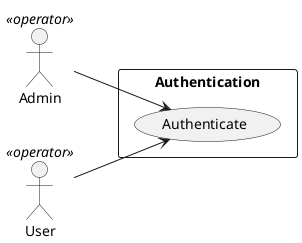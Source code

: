 @startuml

left to right direction


Admin    <<operator>> as admin
User    <<operator>> as user

rectangle "Authentication" {
  (Authenticate) as auth
}

admin --> auth
user --> auth

@enduml
